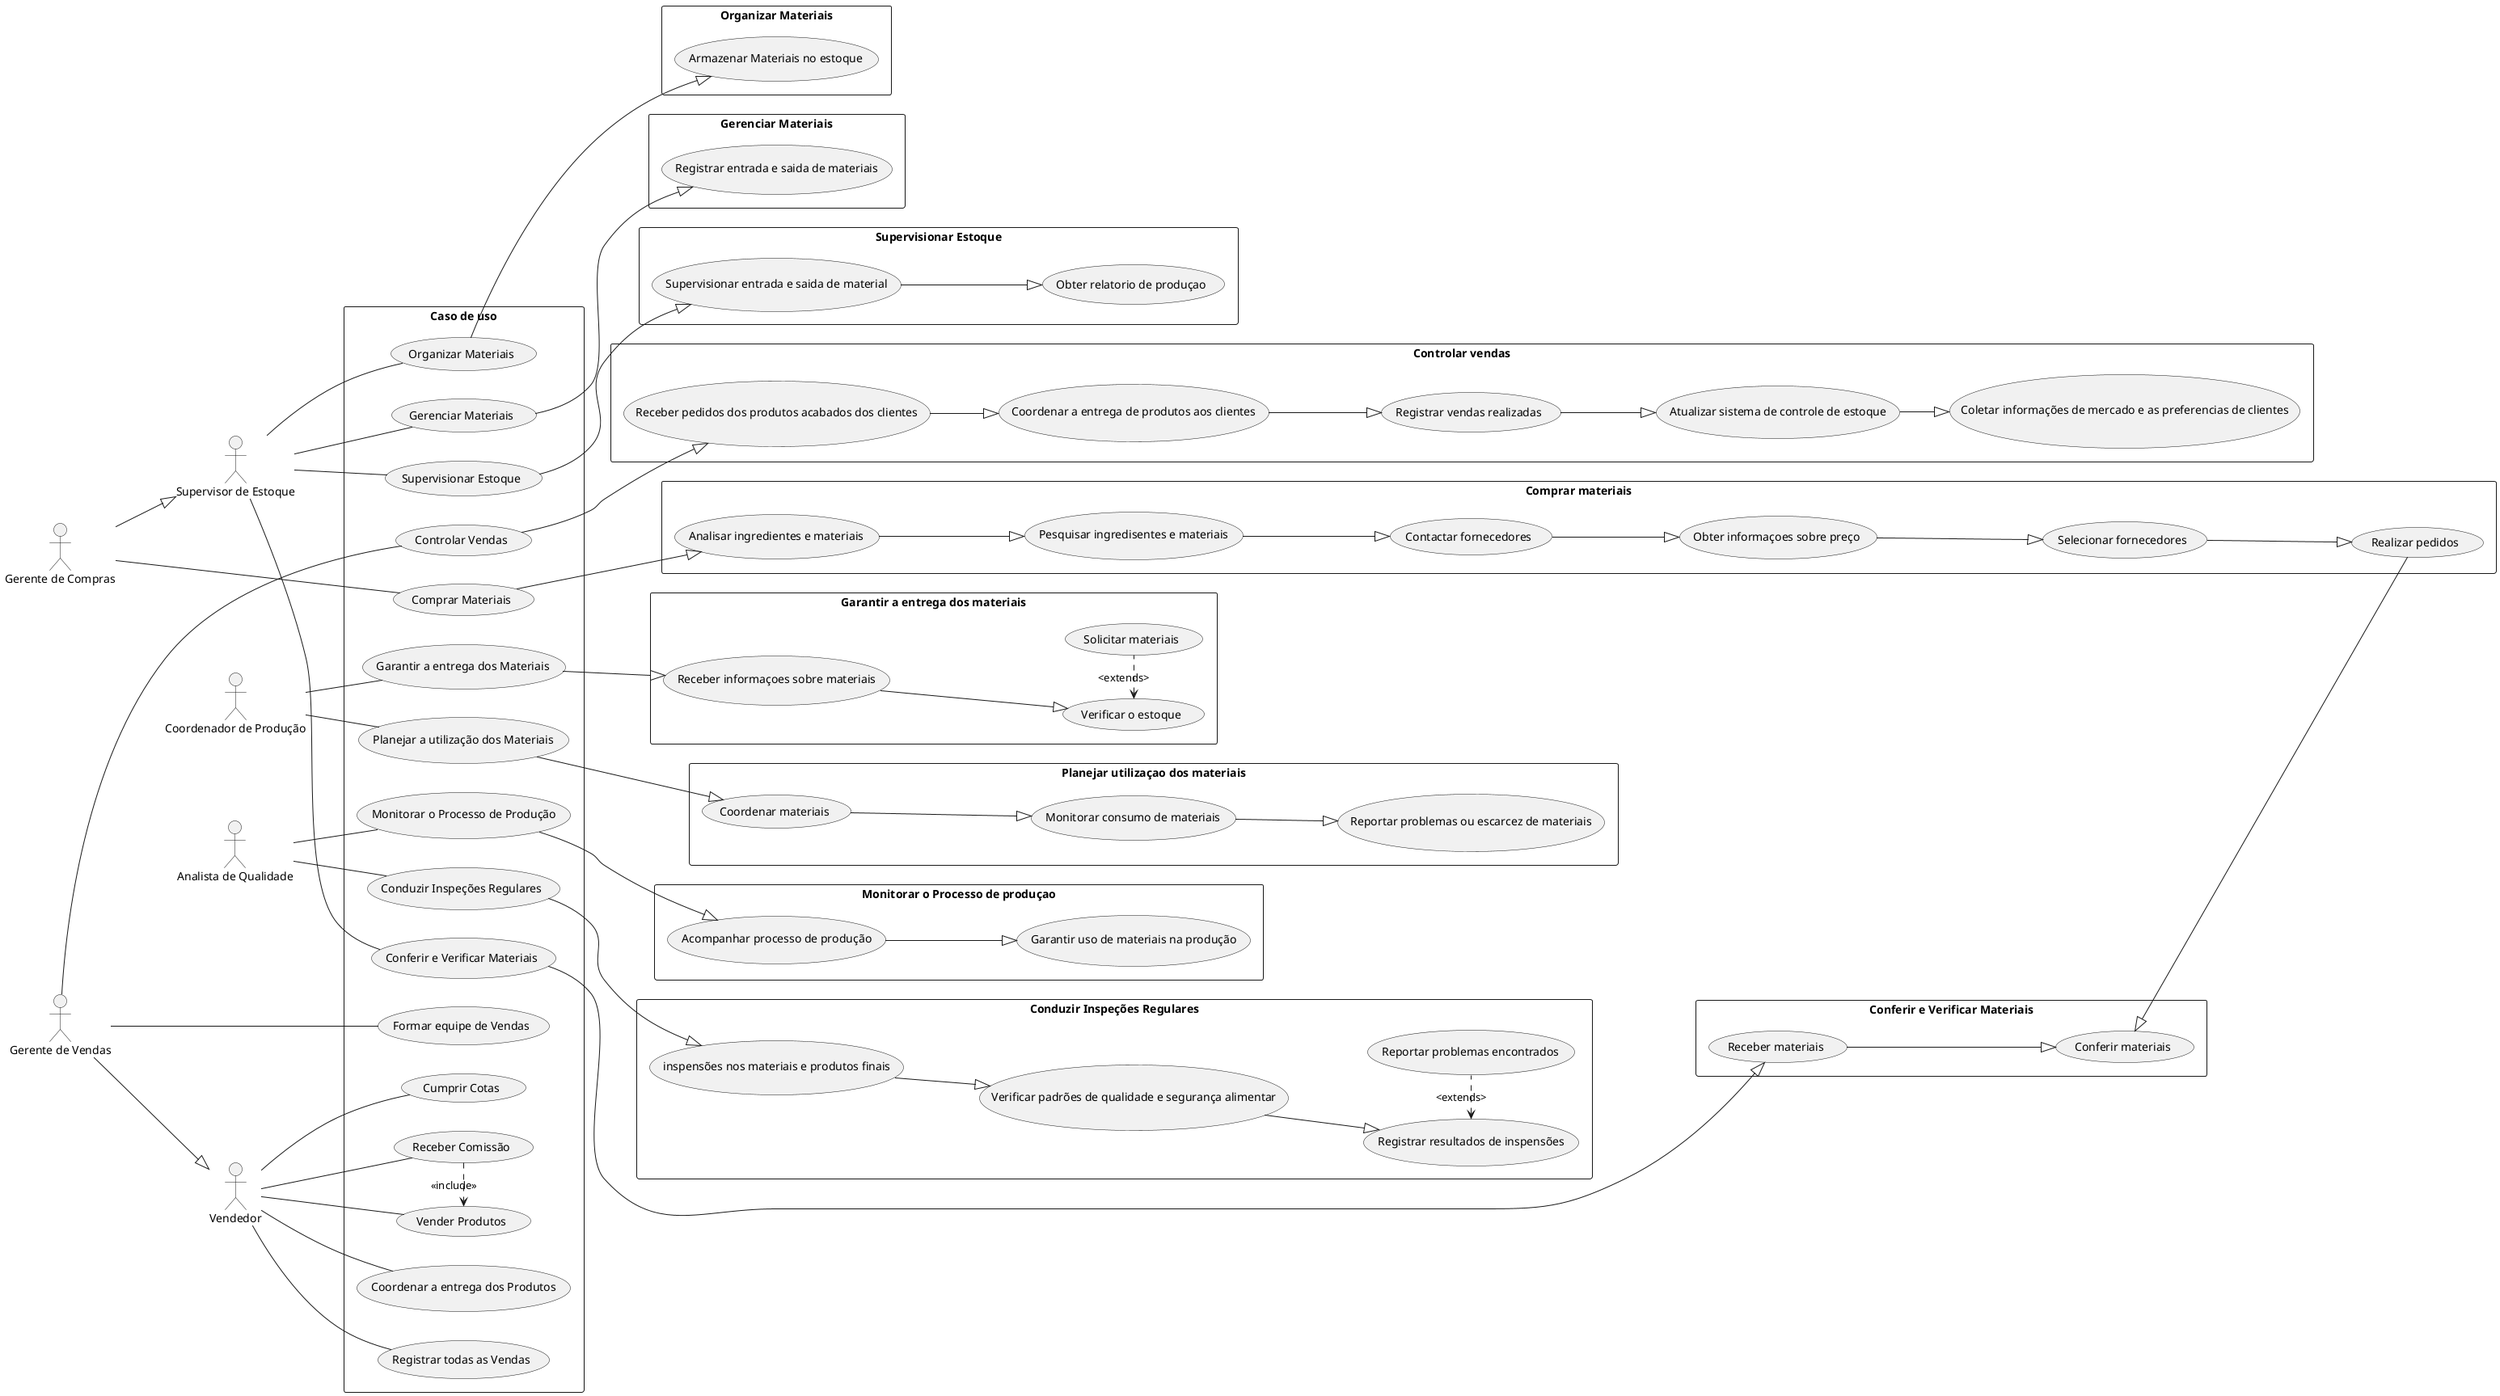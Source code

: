 @startuml

left to right direction

    actor "Gerente de Compras" as gc
    actor "Supervisor de Estoque" as sde
    actor "Coordenador de Produção" as cp
    actor "Analista de Qualidade" as aq 
    actor "Gerente de Vendas" as gv
    actor Vendedor as vd 

rectangle "Caso de uso" {
   usecase "Organizar Materiais" as UC1  
    usecase "Gerenciar Materiais" as UC2
    usecase "Supervisionar Estoque" as UC3
    usecase "Receber Comissão" as UC4
    usecase "Vender Produtos" as UC5
    usecase "Controlar Vendas" as UC6
    usecase "Comprar Materiais" as UC7
    usecase "Conferir e Verificar Materiais" as UC8
    usecase "Garantir a entrega dos Materiais" as UC9
    usecase "Planejar a utilização dos Materiais" as UC10
    usecase "Monitorar o Processo de Produção" as UC11
    usecase "Conduzir Inspeções Regulares" as UC12
    usecase "Coordenar a entrega dos Produtos" as UC13
    usecase "Registrar todas as Vendas" as UC14 
    usecase "Formar equipe de Vendas" as UC15
    usecase "Cumprir Cotas" as UC16 
}
    vd -- UC4
    vd -- UC16 
    vd -- UC5 
    gv -- UC6 
    gv -- UC15 
    (UC4) .> (UC5) : <<include>> 
    sde -- UC2 
    gv --|> vd 
    gc -- UC7 
    gc --|> sde 
    sde -- UC8
    cp -- UC10
    aq -- UC11
    aq -- UC12 
    vd -- UC13
    vd -- UC14 
    sde -- UC1 
    cp -- UC9 
    sde -- UC3 

rectangle "Comprar materiais" {
    usecase "Analisar ingredientes e materiais" as GE1
    usecase "Pesquisar ingredisentes e materiais" as GE2
    usecase "Contactar fornecedores" as GE3
    usecase "Obter informaçoes sobre preço" as GE4
    usecase "Selecionar fornecedores" as GE5
    usecase "Realizar pedidos" as GE6
}
    UC7 --|> GE1
    GE1 --|> GE2
    GE2 --|> GE3
    GE3 --|> GE4
    GE4 --|> GE5
    GE5 --|> GE6

rectangle "Conferir e Verificar Materiais"{
    usecase "Receber materiais" as SU1
    usecase "Conferir materiais" as SU2
}
rectangle "Organizar Materiais"{
    usecase "Armazenar Materiais no estoque" as SU3
}

rectangle "Gerenciar Materiais"{
    usecase "Registrar entrada e saida de materiais" as SU4
}
rectangle "Supervisionar Estoque"{
    usecase "Supervisionar entrada e saida de material" as SU5
    usecase "Obter relatorio de produçao" as SU6
}
    UC8 --|> SU1
    SU1 --|> SU2
    UC1 --|> SU3
    SU2 <|-- GE6
    UC2 --|> SU4
    UC3 --|> SU5
    SU5 --|> SU6
rectangle "Garantir a entrega dos materiais"{
    usecase "Receber informaçoes sobre materiais" as CP1
    usecase "Verificar o estoque" as CP2
    usecase "Solicitar materiais" as CP3


}
rectangle "Planejar utilizaçao dos materiais" {
    usecase "Coordenar materiais" as CP4
    usecase "Monitorar consumo de materiais" as CP5
    usecase "Reportar problemas ou escarcez de materiais" as CP6

}
UC9 --|> CP1
CP1 --|> CP2
(CP2) <. (CP3) : <extends>
UC10 --|> CP4
CP4 --|> CP5
CP5 --|> CP6

rectangle "Monitorar o Processo de produçao"{
    usecase "Acompanhar processo de produção" as AN1
    usecase "Garantir uso de materiais na produção" as AN2
}
rectangle "Conduzir Inspeções Regulares"{
   usecase "inspensões nos materiais e produtos finais" as AN3
   usecase "Verificar padrões de qualidade e segurança alimentar" as AN4
   usecase "Registrar resultados de inspensões" as AN5
   usecase "Reportar problemas encontrados" as AN6
}
UC11 --|> AN1
AN1 --|> AN2
UC12 --|> AN3
AN3 --|> AN4
AN4 --|> AN5
(AN5)<.(AN6) : <extends>

rectangle "Controlar vendas"{
    usecase "Receber pedidos dos produtos acabados dos clientes" as GV1
    usecase "Coordenar a entrega de produtos aos clientes" as GV2
    usecase "Registrar vendas realizadas" as GV3
    usecase "Atualizar sistema de controle de estoque" as GV4
    usecase "Coletar informações de mercado e as preferencias de clientes" as GV5
}
UC6--|> GV1
GV1 --|> GV2
GV2 --|> GV3
GV3 --|> GV4
GV4 --|> GV5
@enduml
